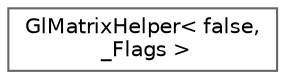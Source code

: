 digraph "类继承关系图"
{
 // LATEX_PDF_SIZE
  bgcolor="transparent";
  edge [fontname=Helvetica,fontsize=10,labelfontname=Helvetica,labelfontsize=10];
  node [fontname=Helvetica,fontsize=10,shape=box,height=0.2,width=0.4];
  rankdir="LR";
  Node0 [id="Node000000",label="GlMatrixHelper\< false,\l _Flags \>",height=0.2,width=0.4,color="grey40", fillcolor="white", style="filled",URL="$struct_gl_matrix_helper_3_01false_00_01___flags_01_4.html",tooltip=" "];
}
